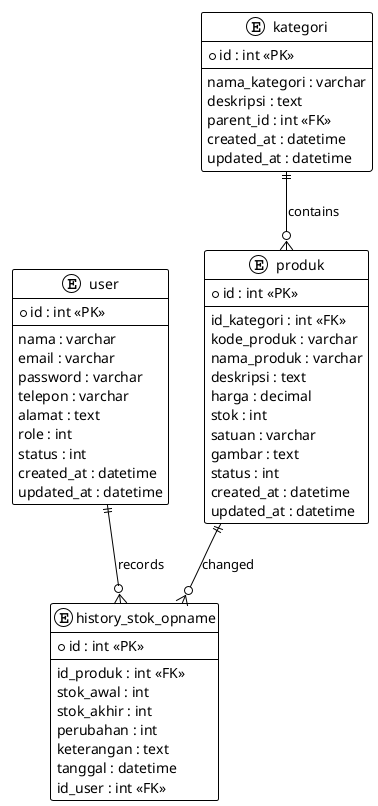 @startuml
!theme plain

entity user {
  * id : int <<PK>>
  --
  nama : varchar
  email : varchar
  password : varchar
  telepon : varchar
  alamat : text
  role : int
  status : int
  created_at : datetime
  updated_at : datetime
}

entity kategori {
  * id : int <<PK>>
  --
  nama_kategori : varchar
  deskripsi : text
  parent_id : int <<FK>>
  created_at : datetime
  updated_at : datetime
}

entity produk {
  * id : int <<PK>>
  --
  id_kategori : int <<FK>>
  kode_produk : varchar
  nama_produk : varchar
  deskripsi : text
  harga : decimal
  stok : int
  satuan : varchar
  gambar : text
  status : int
  created_at : datetime
  updated_at : datetime
}

entity history_stok_opname {
  * id : int <<PK>>
  --
  id_produk : int <<FK>>
  stok_awal : int
  stok_akhir : int
  perubahan : int
  keterangan : text
  tanggal : datetime
  id_user : int <<FK>>
}

'======================
' RELATIONSHIPS
'======================
kategori ||--o{ produk : contains
produk ||--o{ history_stok_opname : changed
user ||--o{ history_stok_opname : records

@enduml
